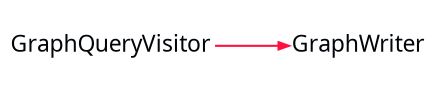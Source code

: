 digraph {
 rankdir = "LR"
 bgcolor = none;
 layout  = dot;
 edge [
   arrowsize = "0.5"
   color     = "#FF1040FF"
 ]
 W93RrGf[
   shape    = none
   label    = "GraphQueryVisitor"
   margin   = "0.01"
   fontname = "Segoe UI"
   fontsize = "11"
   fontcolor= "#010509FF"
 ]
 W13RrGf[
   shape    = none
   label    = "GraphWriter"
   margin   = "0.01"
   fontname = "Segoe UI"
   fontsize = "11"
   fontcolor= "#010509FF"
 ]
 W93RrGf->W13RrGf
}

